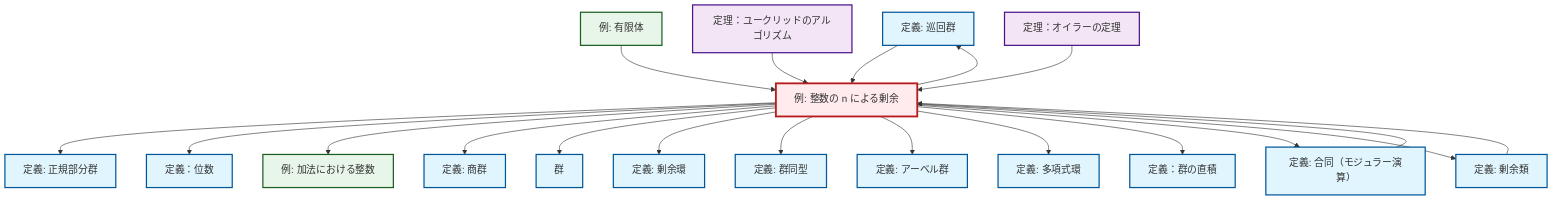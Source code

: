 graph TD
    classDef definition fill:#e1f5fe,stroke:#01579b,stroke-width:2px
    classDef theorem fill:#f3e5f5,stroke:#4a148c,stroke-width:2px
    classDef axiom fill:#fff3e0,stroke:#e65100,stroke-width:2px
    classDef example fill:#e8f5e9,stroke:#1b5e20,stroke-width:2px
    classDef current fill:#ffebee,stroke:#b71c1c,stroke-width:3px
    def-cyclic-group["定義: 巡回群"]:::definition
    ex-integers-addition["例: 加法における整数"]:::example
    def-isomorphism["定義: 群同型"]:::definition
    def-abelian-group["定義: アーベル群"]:::definition
    def-congruence["定義: 合同（モジュラー演算）"]:::definition
    def-normal-subgroup["定義: 正規部分群"]:::definition
    ex-quotient-integers-mod-n["例: 整数の n による剰余"]:::example
    def-polynomial-ring["定義: 多項式環"]:::definition
    def-group["群"]:::definition
    ex-finite-field["例: 有限体"]:::example
    thm-euler["定理：オイラーの定理"]:::theorem
    def-direct-product["定義：群の直積"]:::definition
    def-quotient-ring["定義: 剰余環"]:::definition
    def-order["定義：位数"]:::definition
    def-quotient-group["定義: 商群"]:::definition
    def-coset["定義: 剰余類"]:::definition
    thm-euclidean-algorithm["定理：ユークリッドのアルゴリズム"]:::theorem
    ex-quotient-integers-mod-n --> def-normal-subgroup
    ex-quotient-integers-mod-n --> def-order
    ex-quotient-integers-mod-n --> ex-integers-addition
    ex-quotient-integers-mod-n --> def-quotient-group
    ex-quotient-integers-mod-n --> def-group
    ex-quotient-integers-mod-n --> def-quotient-ring
    ex-finite-field --> ex-quotient-integers-mod-n
    ex-quotient-integers-mod-n --> def-isomorphism
    ex-quotient-integers-mod-n --> def-abelian-group
    ex-quotient-integers-mod-n --> def-polynomial-ring
    def-cyclic-group --> ex-quotient-integers-mod-n
    ex-quotient-integers-mod-n --> def-direct-product
    ex-quotient-integers-mod-n --> def-congruence
    ex-quotient-integers-mod-n --> def-coset
    ex-quotient-integers-mod-n --> def-cyclic-group
    thm-euclidean-algorithm --> ex-quotient-integers-mod-n
    def-congruence --> ex-quotient-integers-mod-n
    thm-euler --> ex-quotient-integers-mod-n
    def-coset --> ex-quotient-integers-mod-n
    class ex-quotient-integers-mod-n current